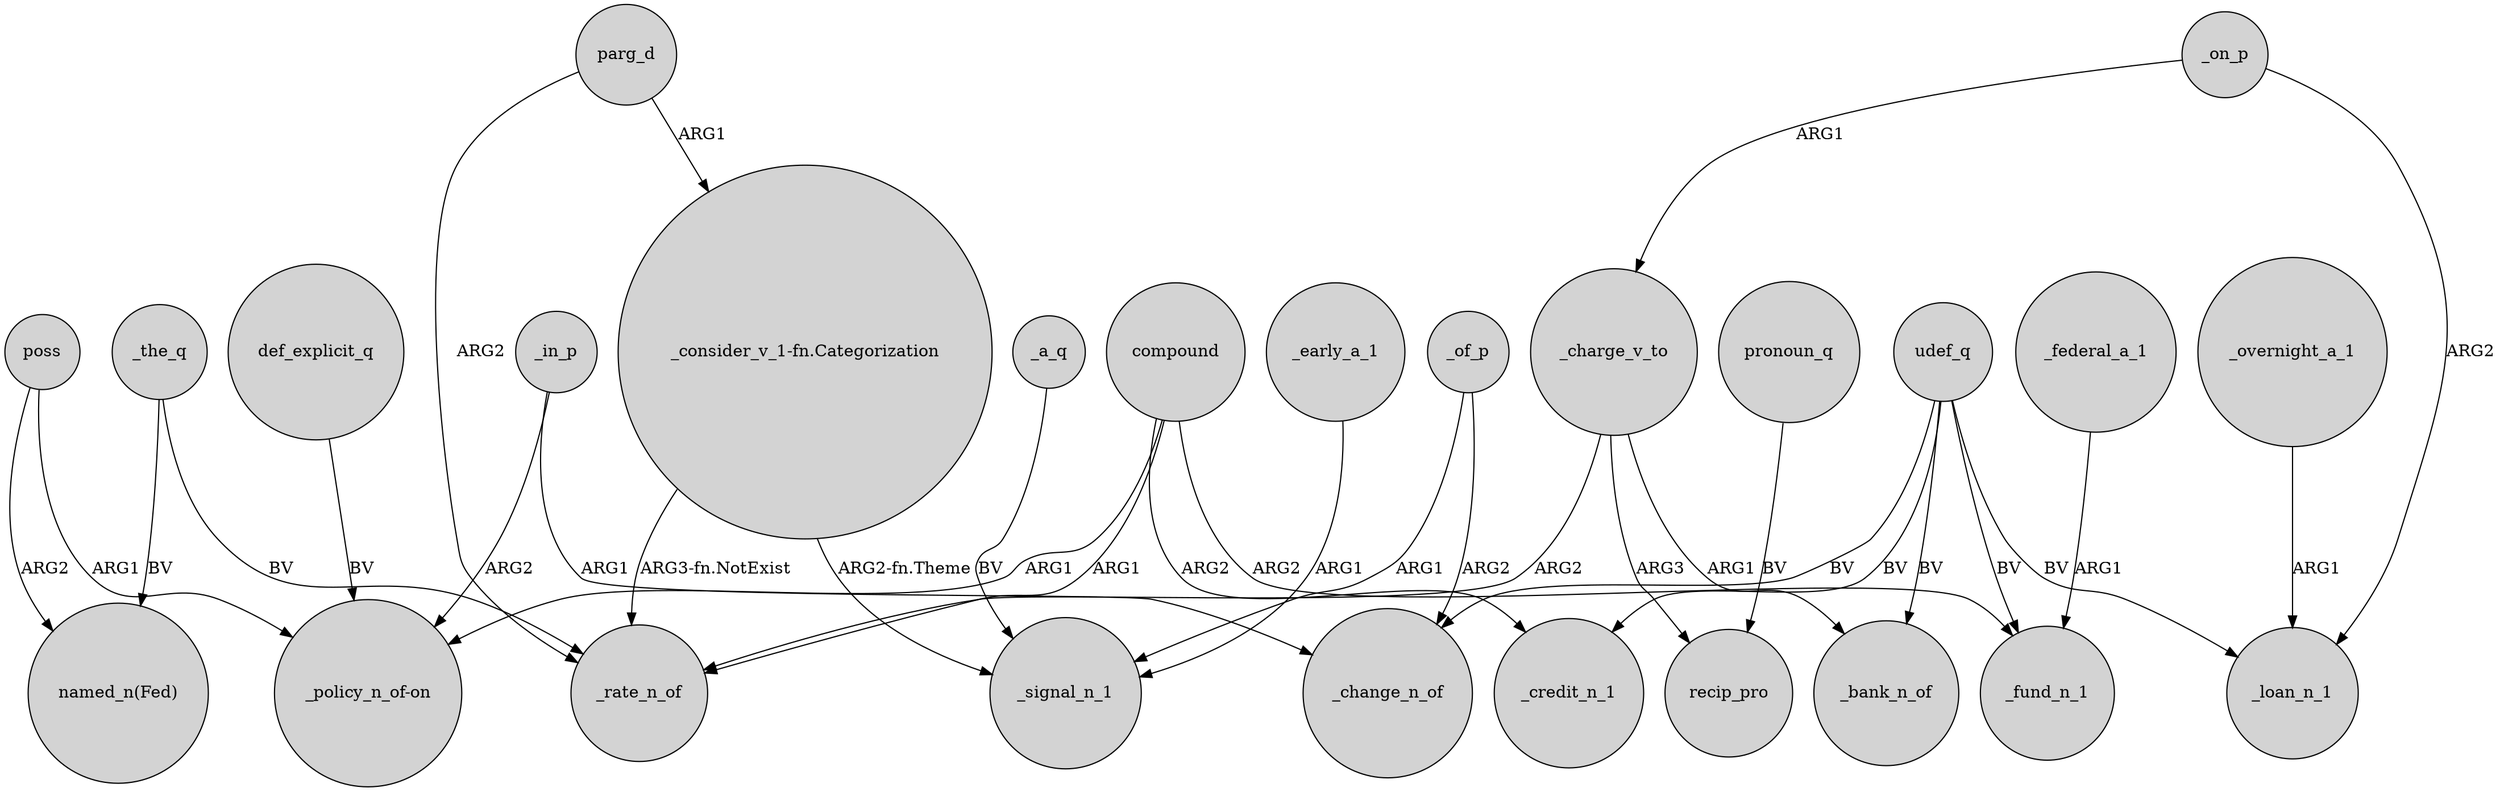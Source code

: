 digraph {
	node [shape=circle style=filled]
	_in_p -> "_policy_n_of-on" [label=ARG2]
	_the_q -> "named_n(Fed)" [label=BV]
	_on_p -> _loan_n_1 [label=ARG2]
	_a_q -> _signal_n_1 [label=BV]
	poss -> "named_n(Fed)" [label=ARG2]
	"_consider_v_1-fn.Categorization" -> _signal_n_1 [label="ARG2-fn.Theme"]
	udef_q -> _credit_n_1 [label=BV]
	compound -> _credit_n_1 [label=ARG2]
	_early_a_1 -> _signal_n_1 [label=ARG1]
	compound -> _rate_n_of [label=ARG1]
	parg_d -> "_consider_v_1-fn.Categorization" [label=ARG1]
	poss -> "_policy_n_of-on" [label=ARG1]
	_of_p -> _signal_n_1 [label=ARG1]
	compound -> _fund_n_1 [label=ARG2]
	_overnight_a_1 -> _loan_n_1 [label=ARG1]
	_the_q -> _rate_n_of [label=BV]
	def_explicit_q -> "_policy_n_of-on" [label=BV]
	_in_p -> _change_n_of [label=ARG1]
	_on_p -> _charge_v_to [label=ARG1]
	udef_q -> _change_n_of [label=BV]
	pronoun_q -> recip_pro [label=BV]
	_charge_v_to -> _rate_n_of [label=ARG2]
	"_consider_v_1-fn.Categorization" -> _rate_n_of [label="ARG3-fn.NotExist"]
	compound -> "_policy_n_of-on" [label=ARG1]
	_charge_v_to -> recip_pro [label=ARG3]
	udef_q -> _fund_n_1 [label=BV]
	_federal_a_1 -> _fund_n_1 [label=ARG1]
	udef_q -> _bank_n_of [label=BV]
	parg_d -> _rate_n_of [label=ARG2]
	udef_q -> _loan_n_1 [label=BV]
	_of_p -> _change_n_of [label=ARG2]
	_charge_v_to -> _bank_n_of [label=ARG1]
}
